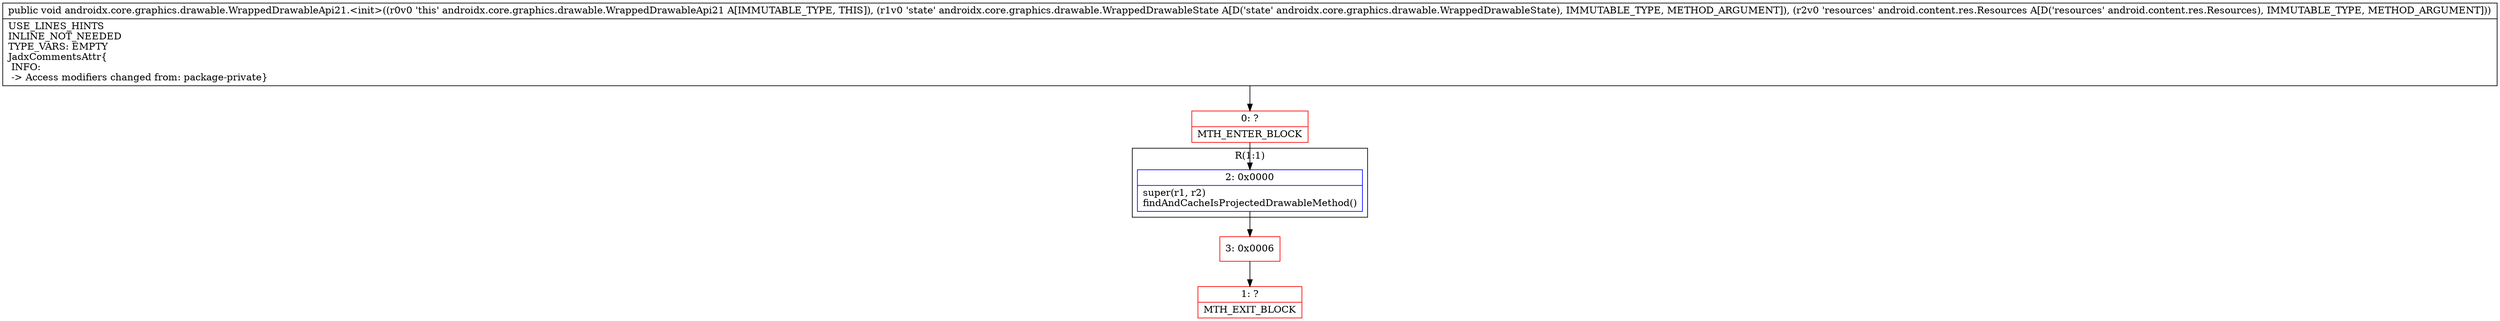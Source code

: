 digraph "CFG forandroidx.core.graphics.drawable.WrappedDrawableApi21.\<init\>(Landroidx\/core\/graphics\/drawable\/WrappedDrawableState;Landroid\/content\/res\/Resources;)V" {
subgraph cluster_Region_1234832439 {
label = "R(1:1)";
node [shape=record,color=blue];
Node_2 [shape=record,label="{2\:\ 0x0000|super(r1, r2)\lfindAndCacheIsProjectedDrawableMethod()\l}"];
}
Node_0 [shape=record,color=red,label="{0\:\ ?|MTH_ENTER_BLOCK\l}"];
Node_3 [shape=record,color=red,label="{3\:\ 0x0006}"];
Node_1 [shape=record,color=red,label="{1\:\ ?|MTH_EXIT_BLOCK\l}"];
MethodNode[shape=record,label="{public void androidx.core.graphics.drawable.WrappedDrawableApi21.\<init\>((r0v0 'this' androidx.core.graphics.drawable.WrappedDrawableApi21 A[IMMUTABLE_TYPE, THIS]), (r1v0 'state' androidx.core.graphics.drawable.WrappedDrawableState A[D('state' androidx.core.graphics.drawable.WrappedDrawableState), IMMUTABLE_TYPE, METHOD_ARGUMENT]), (r2v0 'resources' android.content.res.Resources A[D('resources' android.content.res.Resources), IMMUTABLE_TYPE, METHOD_ARGUMENT]))  | USE_LINES_HINTS\lINLINE_NOT_NEEDED\lTYPE_VARS: EMPTY\lJadxCommentsAttr\{\l INFO: \l \-\> Access modifiers changed from: package\-private\}\l}"];
MethodNode -> Node_0;Node_2 -> Node_3;
Node_0 -> Node_2;
Node_3 -> Node_1;
}

